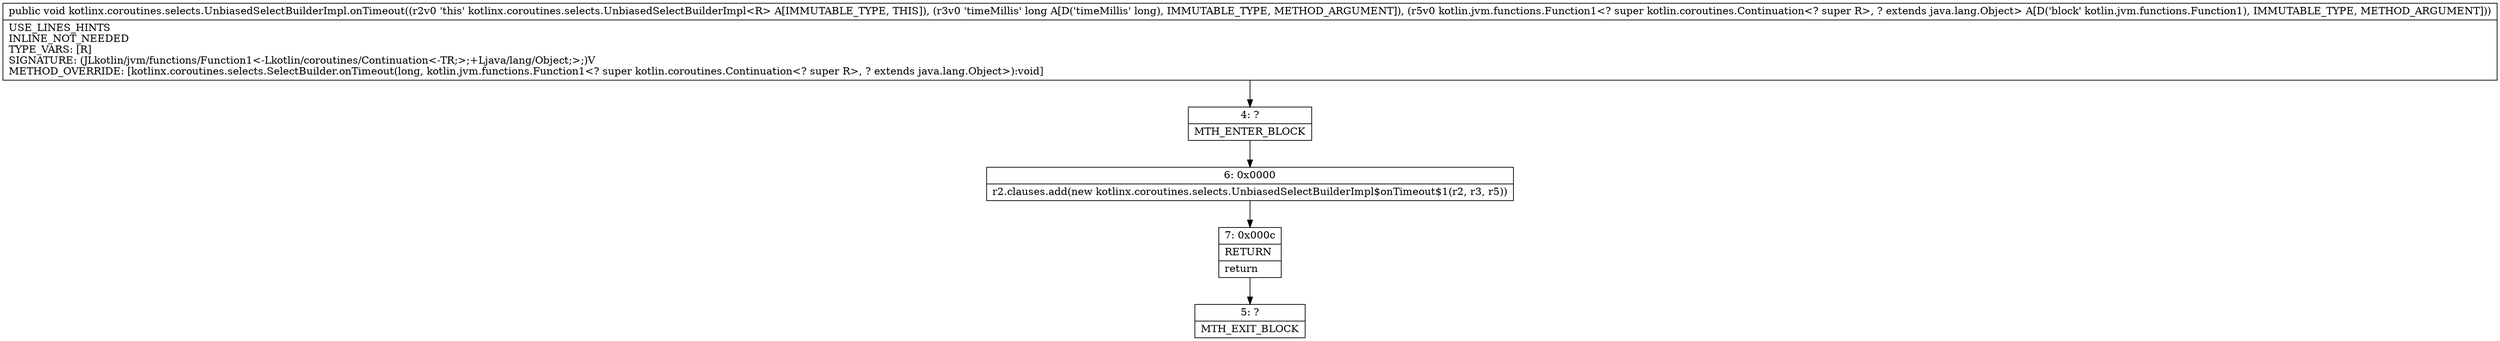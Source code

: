 digraph "CFG forkotlinx.coroutines.selects.UnbiasedSelectBuilderImpl.onTimeout(JLkotlin\/jvm\/functions\/Function1;)V" {
Node_4 [shape=record,label="{4\:\ ?|MTH_ENTER_BLOCK\l}"];
Node_6 [shape=record,label="{6\:\ 0x0000|r2.clauses.add(new kotlinx.coroutines.selects.UnbiasedSelectBuilderImpl$onTimeout$1(r2, r3, r5))\l}"];
Node_7 [shape=record,label="{7\:\ 0x000c|RETURN\l|return\l}"];
Node_5 [shape=record,label="{5\:\ ?|MTH_EXIT_BLOCK\l}"];
MethodNode[shape=record,label="{public void kotlinx.coroutines.selects.UnbiasedSelectBuilderImpl.onTimeout((r2v0 'this' kotlinx.coroutines.selects.UnbiasedSelectBuilderImpl\<R\> A[IMMUTABLE_TYPE, THIS]), (r3v0 'timeMillis' long A[D('timeMillis' long), IMMUTABLE_TYPE, METHOD_ARGUMENT]), (r5v0 kotlin.jvm.functions.Function1\<? super kotlin.coroutines.Continuation\<? super R\>, ? extends java.lang.Object\> A[D('block' kotlin.jvm.functions.Function1), IMMUTABLE_TYPE, METHOD_ARGUMENT]))  | USE_LINES_HINTS\lINLINE_NOT_NEEDED\lTYPE_VARS: [R]\lSIGNATURE: (JLkotlin\/jvm\/functions\/Function1\<\-Lkotlin\/coroutines\/Continuation\<\-TR;\>;+Ljava\/lang\/Object;\>;)V\lMETHOD_OVERRIDE: [kotlinx.coroutines.selects.SelectBuilder.onTimeout(long, kotlin.jvm.functions.Function1\<? super kotlin.coroutines.Continuation\<? super R\>, ? extends java.lang.Object\>):void]\l}"];
MethodNode -> Node_4;Node_4 -> Node_6;
Node_6 -> Node_7;
Node_7 -> Node_5;
}

